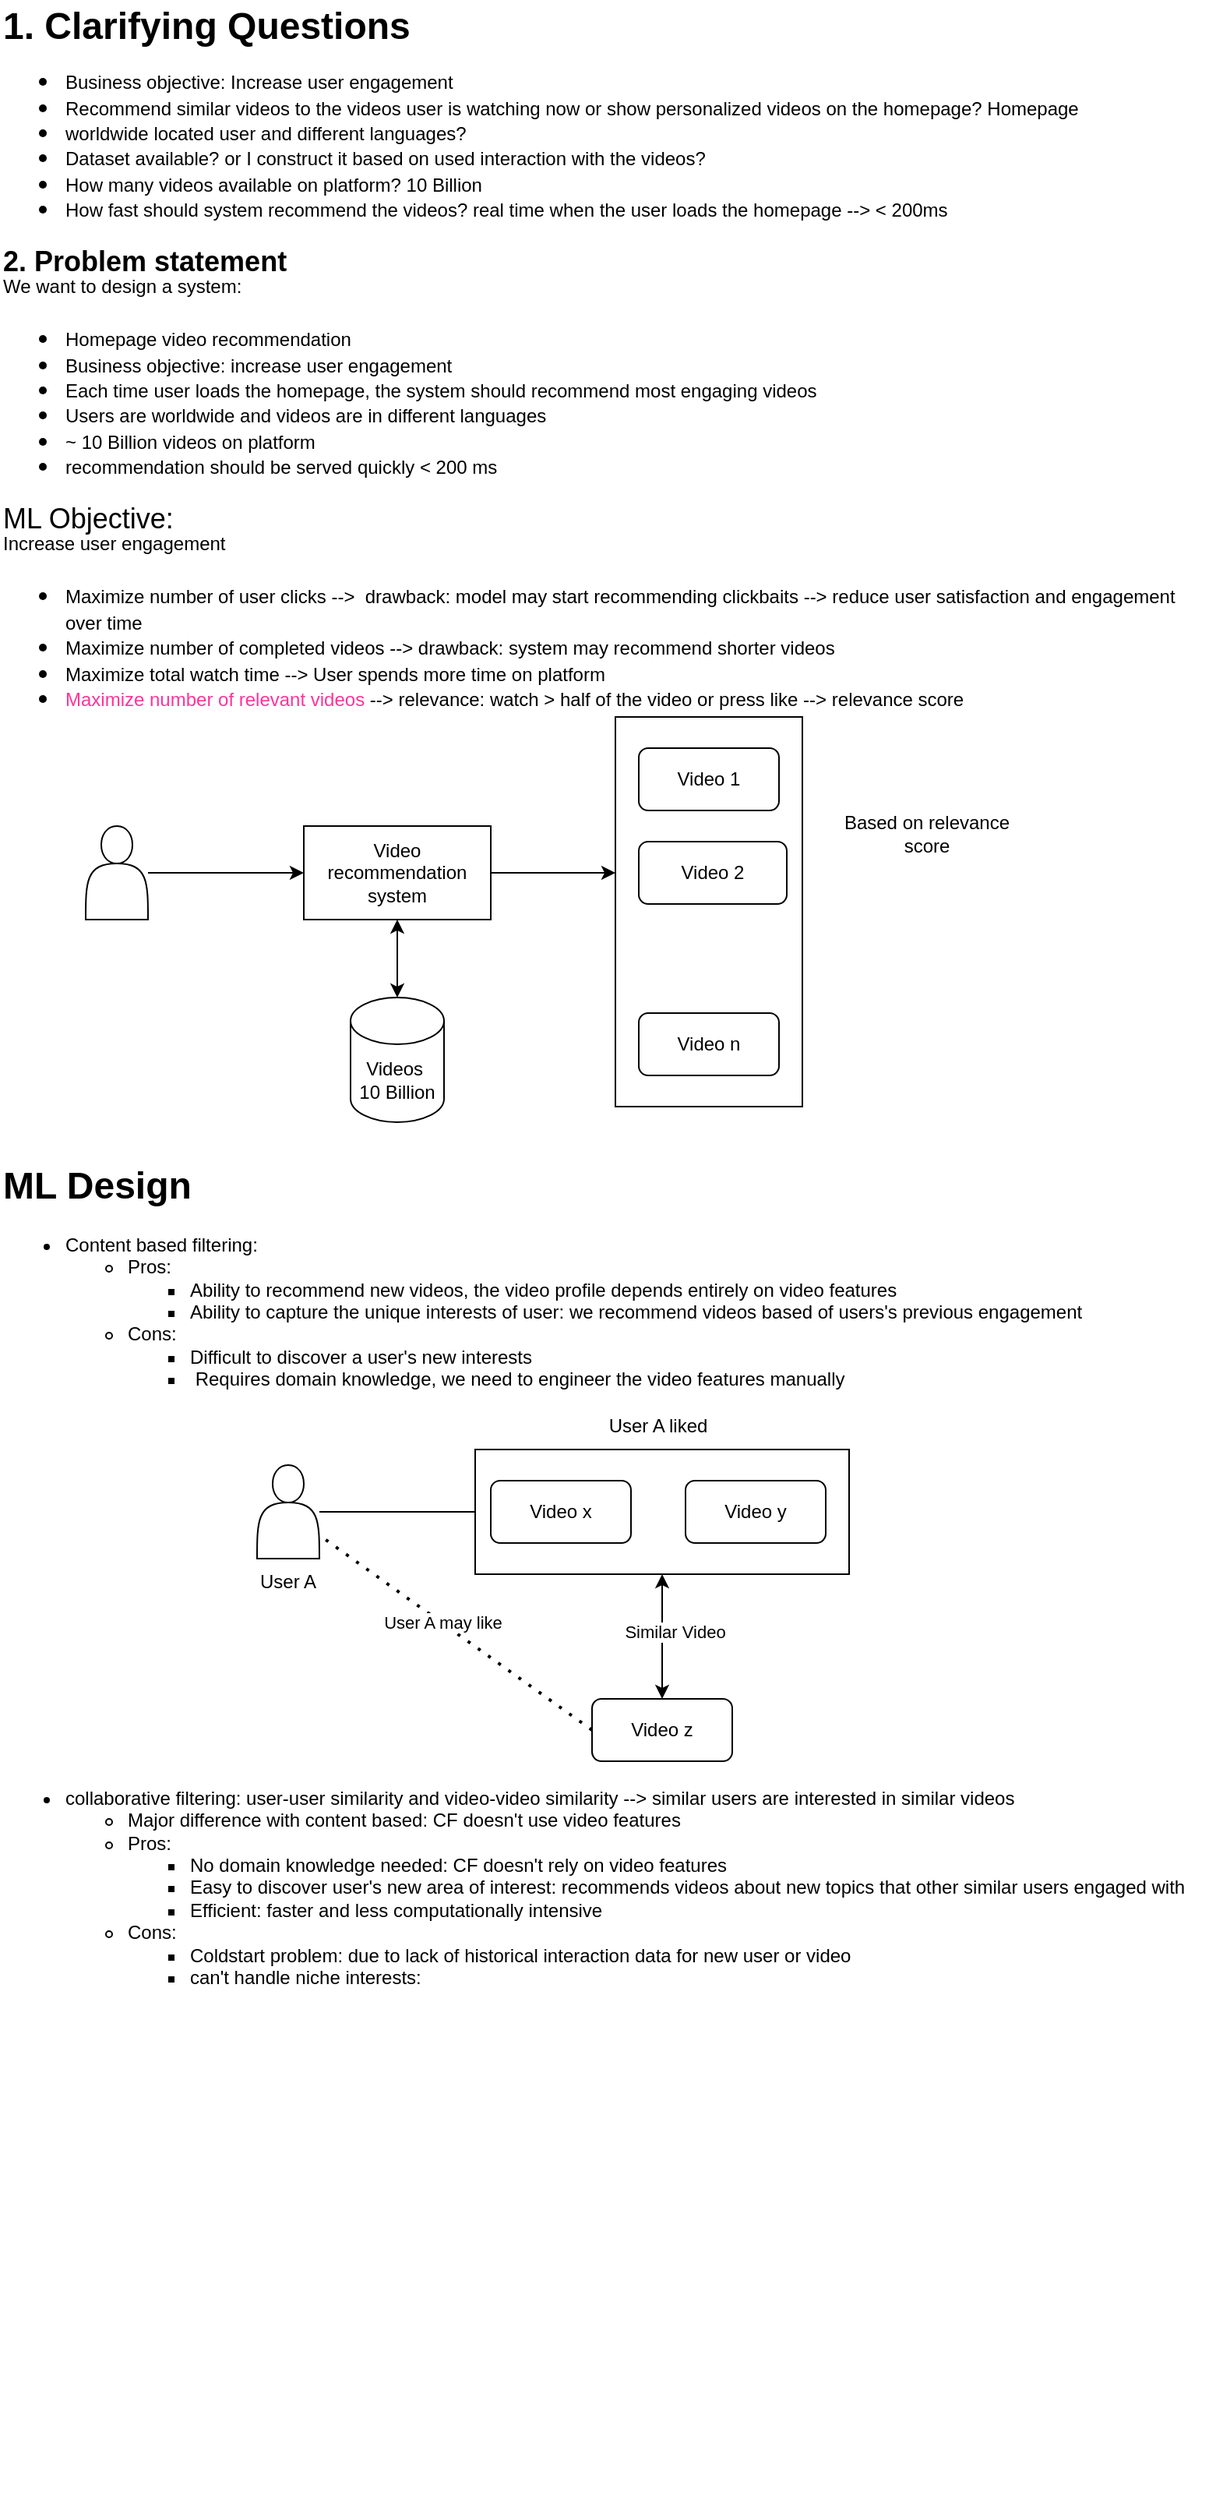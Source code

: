 <mxfile version="24.8.4">
  <diagram name="Page-1" id="ykQXPO-A_N70wSNFyHUw">
    <mxGraphModel dx="3533" dy="1187" grid="1" gridSize="10" guides="1" tooltips="1" connect="1" arrows="1" fold="1" page="1" pageScale="1" pageWidth="850" pageHeight="1100" math="0" shadow="0">
      <root>
        <mxCell id="0" />
        <mxCell id="1" parent="0" />
        <mxCell id="X0dmrrOlAeSeErXz5RRt-1" value="&lt;h1 style=&quot;margin-top: 0px; line-height: 80%;&quot;&gt;1. Clarifying Questions&lt;/h1&gt;&lt;h1 style=&quot;margin-top: 0px; font-size: 18px; line-height: 80%;&quot;&gt;&lt;ul style=&quot;line-height: 80%;&quot;&gt;&lt;li&gt;&lt;span style=&quot;font-size: 12px; font-weight: 400;&quot;&gt;Business objective: Increase user engagement&lt;/span&gt;&lt;/li&gt;&lt;li&gt;&lt;span style=&quot;font-size: 12px; font-weight: 400;&quot;&gt;Recommend similar videos to the videos user is watching now or show personalized videos on the homepage? Homepage&lt;/span&gt;&lt;/li&gt;&lt;li&gt;&lt;span style=&quot;font-size: 12px; font-weight: 400;&quot;&gt;worldwide located user and different languages?&amp;nbsp;&lt;/span&gt;&lt;/li&gt;&lt;li&gt;&lt;span style=&quot;font-size: 12px; font-weight: 400;&quot;&gt;Dataset available? or I construct it based on used interaction with the videos?&amp;nbsp;&lt;/span&gt;&lt;/li&gt;&lt;li&gt;&lt;span style=&quot;font-size: 12px; font-weight: 400;&quot;&gt;How many videos available on platform? 10 Billion&lt;/span&gt;&lt;/li&gt;&lt;li&gt;&lt;span style=&quot;font-size: 12px; font-weight: 400;&quot;&gt;How fast should system recommend the videos? real time when the user loads the homepage --&amp;gt; &amp;lt; 200ms&lt;/span&gt;&lt;/li&gt;&lt;/ul&gt;&lt;div style=&quot;line-height: 80%;&quot;&gt;2. Problem statement&lt;/div&gt;&lt;div style=&quot;line-height: 80%;&quot;&gt;&lt;span style=&quot;font-size: 12px; font-weight: 400;&quot;&gt;We want to design a system:&amp;nbsp;&lt;/span&gt;&lt;/div&gt;&lt;div style=&quot;line-height: 80%;&quot;&gt;&lt;ul style=&quot;line-height: 80%;&quot;&gt;&lt;li&gt;&lt;span style=&quot;font-size: 12px; font-weight: 400;&quot;&gt;Homepage video recommendation&lt;/span&gt;&lt;/li&gt;&lt;li&gt;&lt;span style=&quot;font-size: 12px; font-weight: 400;&quot;&gt;Business objective: increase user engagement&lt;/span&gt;&lt;/li&gt;&lt;li&gt;&lt;span style=&quot;font-size: 12px; font-weight: 400;&quot;&gt;Each time user loads the homepage, the system should recommend most engaging videos&lt;/span&gt;&lt;/li&gt;&lt;li&gt;&lt;span style=&quot;font-size: 12px; font-weight: 400;&quot;&gt;Users are worldwide and videos are in different languages&lt;/span&gt;&lt;/li&gt;&lt;li&gt;&lt;span style=&quot;font-size: 12px; font-weight: 400;&quot;&gt;~ 10 Billion videos on platform&lt;/span&gt;&lt;/li&gt;&lt;li&gt;&lt;span style=&quot;font-size: 12px; font-weight: 400;&quot;&gt;recommendation should be served quickly &amp;lt; 200 ms&lt;/span&gt;&lt;/li&gt;&lt;/ul&gt;&lt;div style=&quot;line-height: 80%;&quot;&gt;&lt;span style=&quot;font-weight: 400;&quot;&gt;ML Objective:&amp;nbsp;&lt;/span&gt;&lt;/div&gt;&lt;/div&gt;&lt;div style=&quot;line-height: 80%;&quot;&gt;&lt;span style=&quot;font-size: 12px; font-weight: 400;&quot;&gt;Increase user engagement&lt;/span&gt;&lt;/div&gt;&lt;div style=&quot;line-height: 80%;&quot;&gt;&lt;ul style=&quot;line-height: 80%;&quot;&gt;&lt;li&gt;&lt;span style=&quot;font-size: 12px; font-weight: 400;&quot;&gt;Maximize number of user clicks --&amp;gt; &amp;nbsp;drawback: model may start recommending clickbaits --&amp;gt; reduce user satisfaction and engagement over time&lt;/span&gt;&lt;/li&gt;&lt;li&gt;&lt;span style=&quot;font-size: 12px; font-weight: 400;&quot;&gt;Maximize number of completed&amp;nbsp;videos --&amp;gt; drawback: system may recommend shorter videos&lt;/span&gt;&lt;/li&gt;&lt;li&gt;&lt;span style=&quot;font-size: 12px; font-weight: 400;&quot;&gt;Maximize total watch time --&amp;gt; User spends more time on platform&lt;/span&gt;&lt;/li&gt;&lt;li&gt;&lt;span style=&quot;font-size: 12px; font-weight: 400;&quot;&gt;&lt;font color=&quot;#ff3399&quot;&gt;Maximize number of relevant videos &lt;/font&gt;--&amp;gt; relevance: watch &amp;gt; half of the video or press like --&amp;gt; relevance score&lt;/span&gt;&lt;/li&gt;&lt;/ul&gt;&lt;/div&gt;&lt;/h1&gt;" style="text;html=1;whiteSpace=wrap;overflow=hidden;rounded=0;" vertex="1" parent="1">
          <mxGeometry x="-1655" y="40" width="775" height="470" as="geometry" />
        </mxCell>
        <mxCell id="X0dmrrOlAeSeErXz5RRt-14" value="&lt;h1 style=&quot;margin-top: 0px;&quot;&gt;ML Design&lt;/h1&gt;&lt;div&gt;&lt;ul&gt;&lt;li&gt;Content based filtering:&amp;nbsp;&lt;/li&gt;&lt;ul&gt;&lt;li&gt;Pros:&amp;nbsp;&lt;/li&gt;&lt;ul&gt;&lt;li&gt;Ability to recommend new videos, the video profile depends entirely on video features&lt;/li&gt;&lt;li&gt;Ability to capture the unique interests of user: we recommend videos based of users&#39;s previous engagement&lt;/li&gt;&lt;/ul&gt;&lt;li&gt;Cons:&amp;nbsp;&lt;/li&gt;&lt;ul&gt;&lt;li&gt;Difficult to discover a user&#39;s new interests&lt;/li&gt;&lt;li&gt;&amp;nbsp;Requires domain knowledge, we need to engineer the video features manually&lt;/li&gt;&lt;/ul&gt;&lt;/ul&gt;&lt;/ul&gt;&lt;div&gt;&lt;br&gt;&lt;/div&gt;&lt;div&gt;&lt;br&gt;&lt;/div&gt;&lt;div&gt;&lt;br&gt;&lt;/div&gt;&lt;div&gt;&lt;br&gt;&lt;/div&gt;&lt;div&gt;&lt;br&gt;&lt;/div&gt;&lt;div&gt;&lt;br&gt;&lt;/div&gt;&lt;div&gt;&lt;br&gt;&lt;/div&gt;&lt;div&gt;&lt;br&gt;&lt;/div&gt;&lt;div&gt;&lt;br&gt;&lt;/div&gt;&lt;div&gt;&lt;br&gt;&lt;/div&gt;&lt;div&gt;&lt;br&gt;&lt;/div&gt;&lt;div&gt;&lt;br&gt;&lt;/div&gt;&lt;div&gt;&lt;br&gt;&lt;/div&gt;&lt;div&gt;&lt;br&gt;&lt;/div&gt;&lt;div&gt;&lt;br&gt;&lt;/div&gt;&lt;div&gt;&lt;br&gt;&lt;/div&gt;&lt;ul&gt;&lt;li&gt;collaborative filtering: user-user similarity and video-video similarity --&amp;gt; similar users are interested in similar videos&amp;nbsp;&lt;/li&gt;&lt;ul&gt;&lt;li&gt;Major difference with content based: CF doesn&#39;t use video features&lt;/li&gt;&lt;li&gt;Pros:&lt;/li&gt;&lt;ul&gt;&lt;li&gt;No domain knowledge needed: CF doesn&#39;t rely on video features&lt;/li&gt;&lt;li&gt;Easy to discover user&#39;s new area of interest: recommends videos about new topics that other similar users engaged with&amp;nbsp;&lt;/li&gt;&lt;li&gt;Efficient: faster and less computationally intensive&lt;/li&gt;&lt;/ul&gt;&lt;li&gt;Cons:&amp;nbsp;&lt;/li&gt;&lt;ul&gt;&lt;li&gt;Coldstart problem: due to lack of historical interaction data for new user or video&lt;/li&gt;&lt;li&gt;can&#39;t handle niche interests:&amp;nbsp;&lt;/li&gt;&lt;/ul&gt;&lt;/ul&gt;&lt;/ul&gt;&lt;div&gt;&lt;br&gt;&lt;/div&gt;&lt;div&gt;&lt;br&gt;&lt;/div&gt;&lt;div&gt;&lt;br&gt;&lt;/div&gt;&lt;div&gt;&lt;br&gt;&lt;/div&gt;&lt;div&gt;&lt;br&gt;&lt;/div&gt;&lt;div&gt;&lt;br&gt;&lt;/div&gt;&lt;div&gt;&lt;br&gt;&lt;/div&gt;&lt;div&gt;&lt;br&gt;&lt;/div&gt;&lt;div&gt;&lt;br&gt;&lt;/div&gt;&lt;div&gt;&lt;br&gt;&lt;/div&gt;&lt;div&gt;&lt;br&gt;&lt;/div&gt;&lt;div&gt;&lt;br&gt;&lt;/div&gt;&lt;div&gt;&lt;br&gt;&lt;/div&gt;&lt;div&gt;&lt;br&gt;&lt;/div&gt;&lt;div&gt;&lt;br&gt;&lt;/div&gt;&lt;div&gt;&lt;br&gt;&lt;/div&gt;&lt;div&gt;&lt;br&gt;&lt;/div&gt;&lt;div&gt;&lt;br&gt;&lt;/div&gt;&lt;div&gt;&lt;br&gt;&lt;/div&gt;&lt;div&gt;&lt;br&gt;&lt;/div&gt;&lt;div&gt;&lt;br&gt;&lt;/div&gt;&lt;ul&gt;&lt;li&gt;hybrid filtering&lt;/li&gt;&lt;/ul&gt;&lt;/div&gt;" style="text;html=1;whiteSpace=wrap;overflow=hidden;rounded=0;" vertex="1" parent="1">
          <mxGeometry x="-1655" y="780" width="775" height="860" as="geometry" />
        </mxCell>
        <mxCell id="X0dmrrOlAeSeErXz5RRt-15" value="" style="group" vertex="1" connectable="0" parent="1">
          <mxGeometry x="-1600" y="500" width="600" height="260" as="geometry" />
        </mxCell>
        <mxCell id="X0dmrrOlAeSeErXz5RRt-8" value="" style="edgeStyle=orthogonalEdgeStyle;rounded=0;orthogonalLoop=1;jettySize=auto;html=1;" edge="1" parent="X0dmrrOlAeSeErXz5RRt-15" source="X0dmrrOlAeSeErXz5RRt-2">
          <mxGeometry relative="1" as="geometry">
            <mxPoint x="340" y="100" as="targetPoint" />
            <Array as="points">
              <mxPoint x="300" y="100" />
              <mxPoint x="300" y="100" />
            </Array>
          </mxGeometry>
        </mxCell>
        <mxCell id="X0dmrrOlAeSeErXz5RRt-11" value="" style="edgeStyle=orthogonalEdgeStyle;rounded=0;orthogonalLoop=1;jettySize=auto;html=1;startArrow=classic;startFill=1;" edge="1" parent="X0dmrrOlAeSeErXz5RRt-15" source="X0dmrrOlAeSeErXz5RRt-2" target="X0dmrrOlAeSeErXz5RRt-10">
          <mxGeometry relative="1" as="geometry">
            <Array as="points">
              <mxPoint x="200" y="150" />
              <mxPoint x="200" y="150" />
            </Array>
          </mxGeometry>
        </mxCell>
        <mxCell id="X0dmrrOlAeSeErXz5RRt-2" value="Video recommendation system" style="rounded=0;whiteSpace=wrap;html=1;" vertex="1" parent="X0dmrrOlAeSeErXz5RRt-15">
          <mxGeometry x="140" y="70" width="120" height="60" as="geometry" />
        </mxCell>
        <mxCell id="X0dmrrOlAeSeErXz5RRt-3" value="" style="rounded=0;whiteSpace=wrap;html=1;" vertex="1" parent="X0dmrrOlAeSeErXz5RRt-15">
          <mxGeometry x="340" width="120" height="250" as="geometry" />
        </mxCell>
        <mxCell id="X0dmrrOlAeSeErXz5RRt-4" value="Video 1" style="rounded=1;whiteSpace=wrap;html=1;" vertex="1" parent="X0dmrrOlAeSeErXz5RRt-15">
          <mxGeometry x="355" y="20" width="90" height="40" as="geometry" />
        </mxCell>
        <mxCell id="X0dmrrOlAeSeErXz5RRt-5" value="Video 2" style="rounded=1;whiteSpace=wrap;html=1;" vertex="1" parent="X0dmrrOlAeSeErXz5RRt-15">
          <mxGeometry x="355" y="80" width="95" height="40" as="geometry" />
        </mxCell>
        <mxCell id="X0dmrrOlAeSeErXz5RRt-6" value="Video n" style="rounded=1;whiteSpace=wrap;html=1;" vertex="1" parent="X0dmrrOlAeSeErXz5RRt-15">
          <mxGeometry x="355" y="190" width="90" height="40" as="geometry" />
        </mxCell>
        <mxCell id="X0dmrrOlAeSeErXz5RRt-7" value="Based on relevance score" style="text;html=1;align=center;verticalAlign=middle;whiteSpace=wrap;rounded=0;" vertex="1" parent="X0dmrrOlAeSeErXz5RRt-15">
          <mxGeometry x="480" y="60" width="120" height="30" as="geometry" />
        </mxCell>
        <mxCell id="X0dmrrOlAeSeErXz5RRt-10" value="Videos&amp;nbsp;&lt;div&gt;10 Billion&lt;/div&gt;" style="shape=cylinder3;whiteSpace=wrap;html=1;boundedLbl=1;backgroundOutline=1;size=15;" vertex="1" parent="X0dmrrOlAeSeErXz5RRt-15">
          <mxGeometry x="170" y="180" width="60" height="80" as="geometry" />
        </mxCell>
        <mxCell id="X0dmrrOlAeSeErXz5RRt-13" value="" style="edgeStyle=orthogonalEdgeStyle;rounded=0;orthogonalLoop=1;jettySize=auto;html=1;" edge="1" parent="X0dmrrOlAeSeErXz5RRt-15" source="X0dmrrOlAeSeErXz5RRt-12" target="X0dmrrOlAeSeErXz5RRt-2">
          <mxGeometry relative="1" as="geometry" />
        </mxCell>
        <mxCell id="X0dmrrOlAeSeErXz5RRt-12" value="" style="shape=actor;whiteSpace=wrap;html=1;" vertex="1" parent="X0dmrrOlAeSeErXz5RRt-15">
          <mxGeometry y="70" width="40" height="60" as="geometry" />
        </mxCell>
        <mxCell id="X0dmrrOlAeSeErXz5RRt-42" value="" style="group" vertex="1" connectable="0" parent="1">
          <mxGeometry x="-1490" y="940" width="380" height="230" as="geometry" />
        </mxCell>
        <mxCell id="X0dmrrOlAeSeErXz5RRt-37" value="" style="edgeStyle=orthogonalEdgeStyle;rounded=0;orthogonalLoop=1;jettySize=auto;html=1;" edge="1" parent="X0dmrrOlAeSeErXz5RRt-42" source="X0dmrrOlAeSeErXz5RRt-28" target="X0dmrrOlAeSeErXz5RRt-31">
          <mxGeometry relative="1" as="geometry" />
        </mxCell>
        <mxCell id="X0dmrrOlAeSeErXz5RRt-28" value="" style="shape=actor;whiteSpace=wrap;html=1;" vertex="1" parent="X0dmrrOlAeSeErXz5RRt-42">
          <mxGeometry y="40" width="40" height="60" as="geometry" />
        </mxCell>
        <mxCell id="X0dmrrOlAeSeErXz5RRt-29" value="" style="rounded=0;whiteSpace=wrap;html=1;" vertex="1" parent="X0dmrrOlAeSeErXz5RRt-42">
          <mxGeometry x="140" y="30" width="240" height="80" as="geometry" />
        </mxCell>
        <mxCell id="X0dmrrOlAeSeErXz5RRt-31" value="Video x" style="rounded=1;whiteSpace=wrap;html=1;" vertex="1" parent="X0dmrrOlAeSeErXz5RRt-42">
          <mxGeometry x="150" y="50" width="90" height="40" as="geometry" />
        </mxCell>
        <mxCell id="X0dmrrOlAeSeErXz5RRt-32" value="Video y" style="rounded=1;whiteSpace=wrap;html=1;" vertex="1" parent="X0dmrrOlAeSeErXz5RRt-42">
          <mxGeometry x="275" y="50" width="90" height="40" as="geometry" />
        </mxCell>
        <mxCell id="X0dmrrOlAeSeErXz5RRt-38" value="" style="edgeStyle=orthogonalEdgeStyle;rounded=0;orthogonalLoop=1;jettySize=auto;html=1;entryX=0.5;entryY=1;entryDx=0;entryDy=0;startArrow=classic;startFill=1;" edge="1" parent="X0dmrrOlAeSeErXz5RRt-42" source="X0dmrrOlAeSeErXz5RRt-33" target="X0dmrrOlAeSeErXz5RRt-29">
          <mxGeometry relative="1" as="geometry">
            <Array as="points">
              <mxPoint x="260" y="130" />
              <mxPoint x="260" y="130" />
            </Array>
          </mxGeometry>
        </mxCell>
        <mxCell id="X0dmrrOlAeSeErXz5RRt-39" value="Similar Video" style="edgeLabel;html=1;align=center;verticalAlign=middle;resizable=0;points=[];" vertex="1" connectable="0" parent="X0dmrrOlAeSeErXz5RRt-38">
          <mxGeometry x="0.075" y="-8" relative="1" as="geometry">
            <mxPoint as="offset" />
          </mxGeometry>
        </mxCell>
        <mxCell id="X0dmrrOlAeSeErXz5RRt-33" value="Video z" style="rounded=1;whiteSpace=wrap;html=1;" vertex="1" parent="X0dmrrOlAeSeErXz5RRt-42">
          <mxGeometry x="215" y="190" width="90" height="40" as="geometry" />
        </mxCell>
        <mxCell id="X0dmrrOlAeSeErXz5RRt-35" value="User A liked" style="text;html=1;align=center;verticalAlign=middle;whiteSpace=wrap;rounded=0;" vertex="1" parent="X0dmrrOlAeSeErXz5RRt-42">
          <mxGeometry x="210" width="95" height="30" as="geometry" />
        </mxCell>
        <mxCell id="X0dmrrOlAeSeErXz5RRt-40" value="" style="endArrow=none;dashed=1;html=1;dashPattern=1 3;strokeWidth=2;rounded=0;entryX=1;entryY=0.75;entryDx=0;entryDy=0;exitX=0;exitY=0.5;exitDx=0;exitDy=0;" edge="1" parent="X0dmrrOlAeSeErXz5RRt-42" source="X0dmrrOlAeSeErXz5RRt-33" target="X0dmrrOlAeSeErXz5RRt-28">
          <mxGeometry width="50" height="50" relative="1" as="geometry">
            <mxPoint x="340" y="60" as="sourcePoint" />
            <mxPoint x="390" y="10" as="targetPoint" />
          </mxGeometry>
        </mxCell>
        <mxCell id="X0dmrrOlAeSeErXz5RRt-41" value="User A may like" style="edgeLabel;html=1;align=center;verticalAlign=middle;resizable=0;points=[];" vertex="1" connectable="0" parent="X0dmrrOlAeSeErXz5RRt-40">
          <mxGeometry x="0.112" y="-1" relative="1" as="geometry">
            <mxPoint y="1" as="offset" />
          </mxGeometry>
        </mxCell>
        <mxCell id="X0dmrrOlAeSeErXz5RRt-34" value="User A" style="text;html=1;align=center;verticalAlign=middle;whiteSpace=wrap;rounded=0;" vertex="1" parent="X0dmrrOlAeSeErXz5RRt-42">
          <mxGeometry x="-10" y="100" width="60" height="30" as="geometry" />
        </mxCell>
      </root>
    </mxGraphModel>
  </diagram>
</mxfile>
